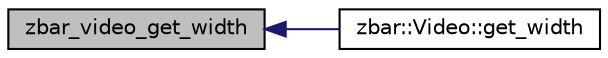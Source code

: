 digraph G
{
  edge [fontname="Helvetica",fontsize="10",labelfontname="Helvetica",labelfontsize="10"];
  node [fontname="Helvetica",fontsize="10",shape=record];
  rankdir=LR;
  Node1 [label="zbar_video_get_width",height=0.2,width=0.4,color="black", fillcolor="grey75", style="filled" fontcolor="black"];
  Node1 -> Node2 [dir=back,color="midnightblue",fontsize="10",style="solid"];
  Node2 [label="zbar::Video::get_width",height=0.2,width=0.4,color="black", fillcolor="white", style="filled",URL="$classzbar_1_1_video.html#ae5d3af6376e49ed2feda4d1115cf72cc"];
}
